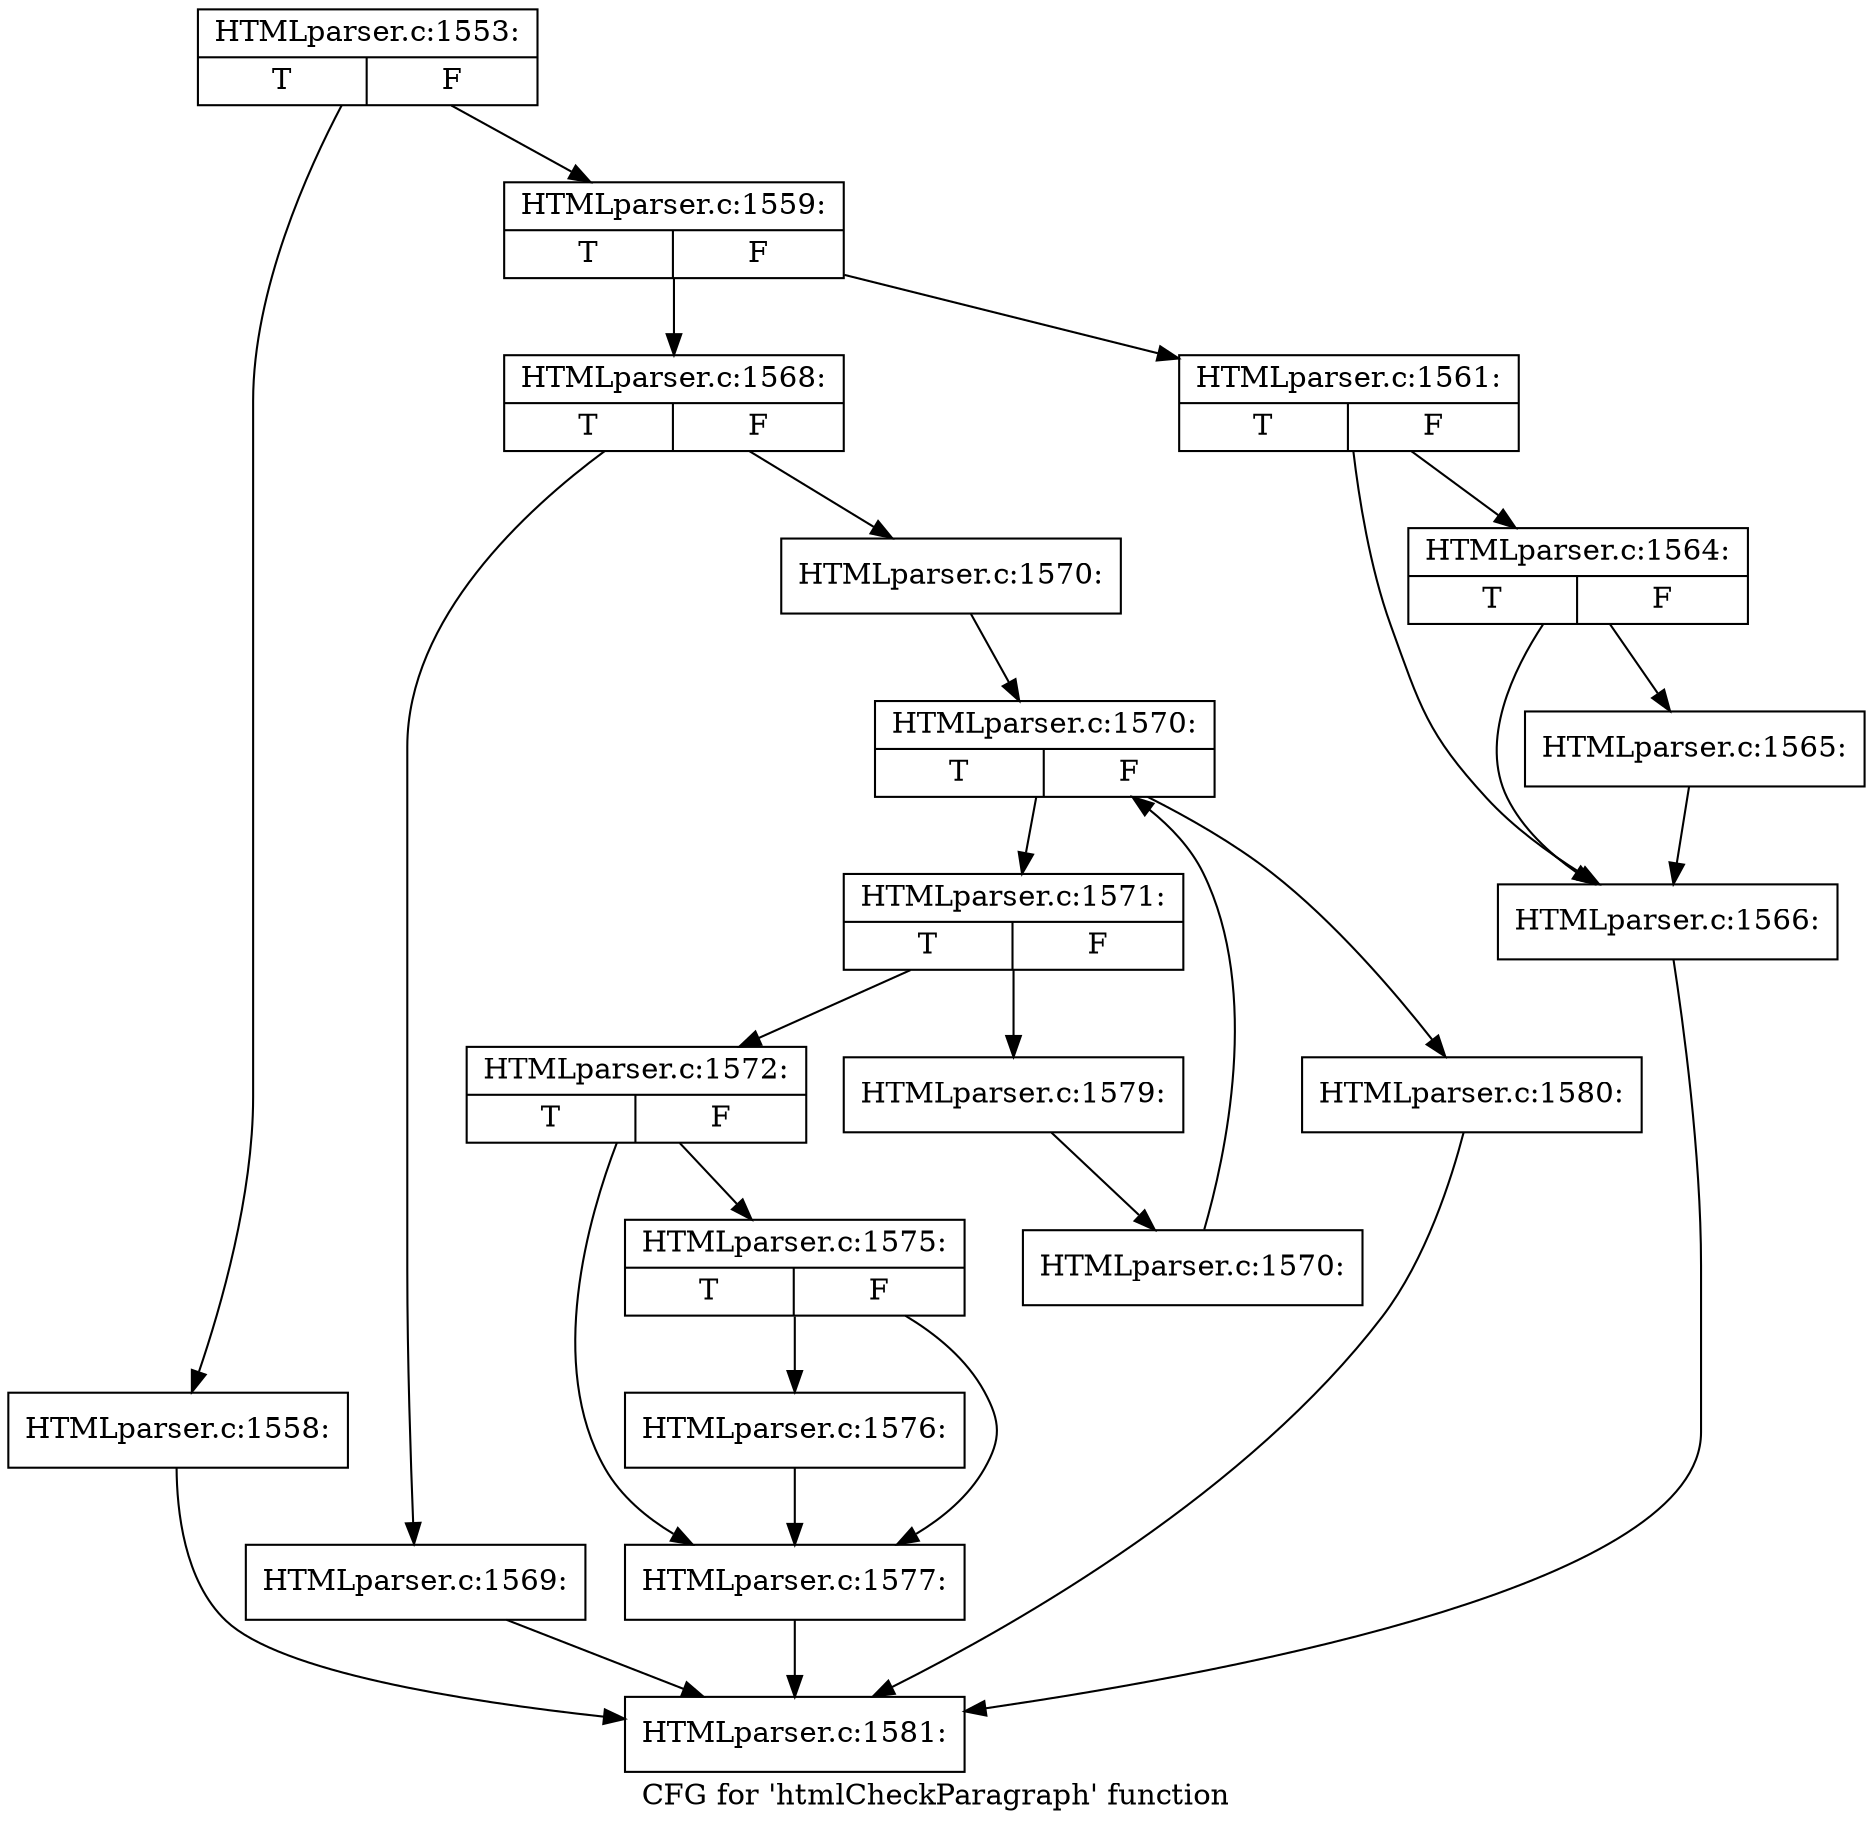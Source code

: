 digraph "CFG for 'htmlCheckParagraph' function" {
	label="CFG for 'htmlCheckParagraph' function";

	Node0x3f17090 [shape=record,label="{HTMLparser.c:1553:|{<s0>T|<s1>F}}"];
	Node0x3f17090 -> Node0x3f25020;
	Node0x3f17090 -> Node0x3f25070;
	Node0x3f25020 [shape=record,label="{HTMLparser.c:1558:}"];
	Node0x3f25020 -> Node0x3f24810;
	Node0x3f25070 [shape=record,label="{HTMLparser.c:1559:|{<s0>T|<s1>F}}"];
	Node0x3f25070 -> Node0x3f257d0;
	Node0x3f25070 -> Node0x3f25820;
	Node0x3f257d0 [shape=record,label="{HTMLparser.c:1561:|{<s0>T|<s1>F}}"];
	Node0x3f257d0 -> Node0x3f261e0;
	Node0x3f257d0 -> Node0x3f26190;
	Node0x3f261e0 [shape=record,label="{HTMLparser.c:1564:|{<s0>T|<s1>F}}"];
	Node0x3f261e0 -> Node0x3f26140;
	Node0x3f261e0 -> Node0x3f26190;
	Node0x3f26140 [shape=record,label="{HTMLparser.c:1565:}"];
	Node0x3f26140 -> Node0x3f26190;
	Node0x3f26190 [shape=record,label="{HTMLparser.c:1566:}"];
	Node0x3f26190 -> Node0x3f24810;
	Node0x3f25820 [shape=record,label="{HTMLparser.c:1568:|{<s0>T|<s1>F}}"];
	Node0x3f25820 -> Node0x3f27320;
	Node0x3f25820 -> Node0x3f272d0;
	Node0x3f272d0 [shape=record,label="{HTMLparser.c:1569:}"];
	Node0x3f272d0 -> Node0x3f24810;
	Node0x3f27320 [shape=record,label="{HTMLparser.c:1570:}"];
	Node0x3f27320 -> Node0x3f27880;
	Node0x3f27880 [shape=record,label="{HTMLparser.c:1570:|{<s0>T|<s1>F}}"];
	Node0x3f27880 -> Node0x3f27b60;
	Node0x3f27880 -> Node0x3f276e0;
	Node0x3f27b60 [shape=record,label="{HTMLparser.c:1571:|{<s0>T|<s1>F}}"];
	Node0x3f27b60 -> Node0x3f28050;
	Node0x3f27b60 -> Node0x3f280a0;
	Node0x3f28050 [shape=record,label="{HTMLparser.c:1572:|{<s0>T|<s1>F}}"];
	Node0x3f28050 -> Node0x3f28cc0;
	Node0x3f28050 -> Node0x3f28c70;
	Node0x3f28cc0 [shape=record,label="{HTMLparser.c:1575:|{<s0>T|<s1>F}}"];
	Node0x3f28cc0 -> Node0x3f28c20;
	Node0x3f28cc0 -> Node0x3f28c70;
	Node0x3f28c20 [shape=record,label="{HTMLparser.c:1576:}"];
	Node0x3f28c20 -> Node0x3f28c70;
	Node0x3f28c70 [shape=record,label="{HTMLparser.c:1577:}"];
	Node0x3f28c70 -> Node0x3f24810;
	Node0x3f280a0 [shape=record,label="{HTMLparser.c:1579:}"];
	Node0x3f280a0 -> Node0x3f27ad0;
	Node0x3f27ad0 [shape=record,label="{HTMLparser.c:1570:}"];
	Node0x3f27ad0 -> Node0x3f27880;
	Node0x3f276e0 [shape=record,label="{HTMLparser.c:1580:}"];
	Node0x3f276e0 -> Node0x3f24810;
	Node0x3f24810 [shape=record,label="{HTMLparser.c:1581:}"];
}
